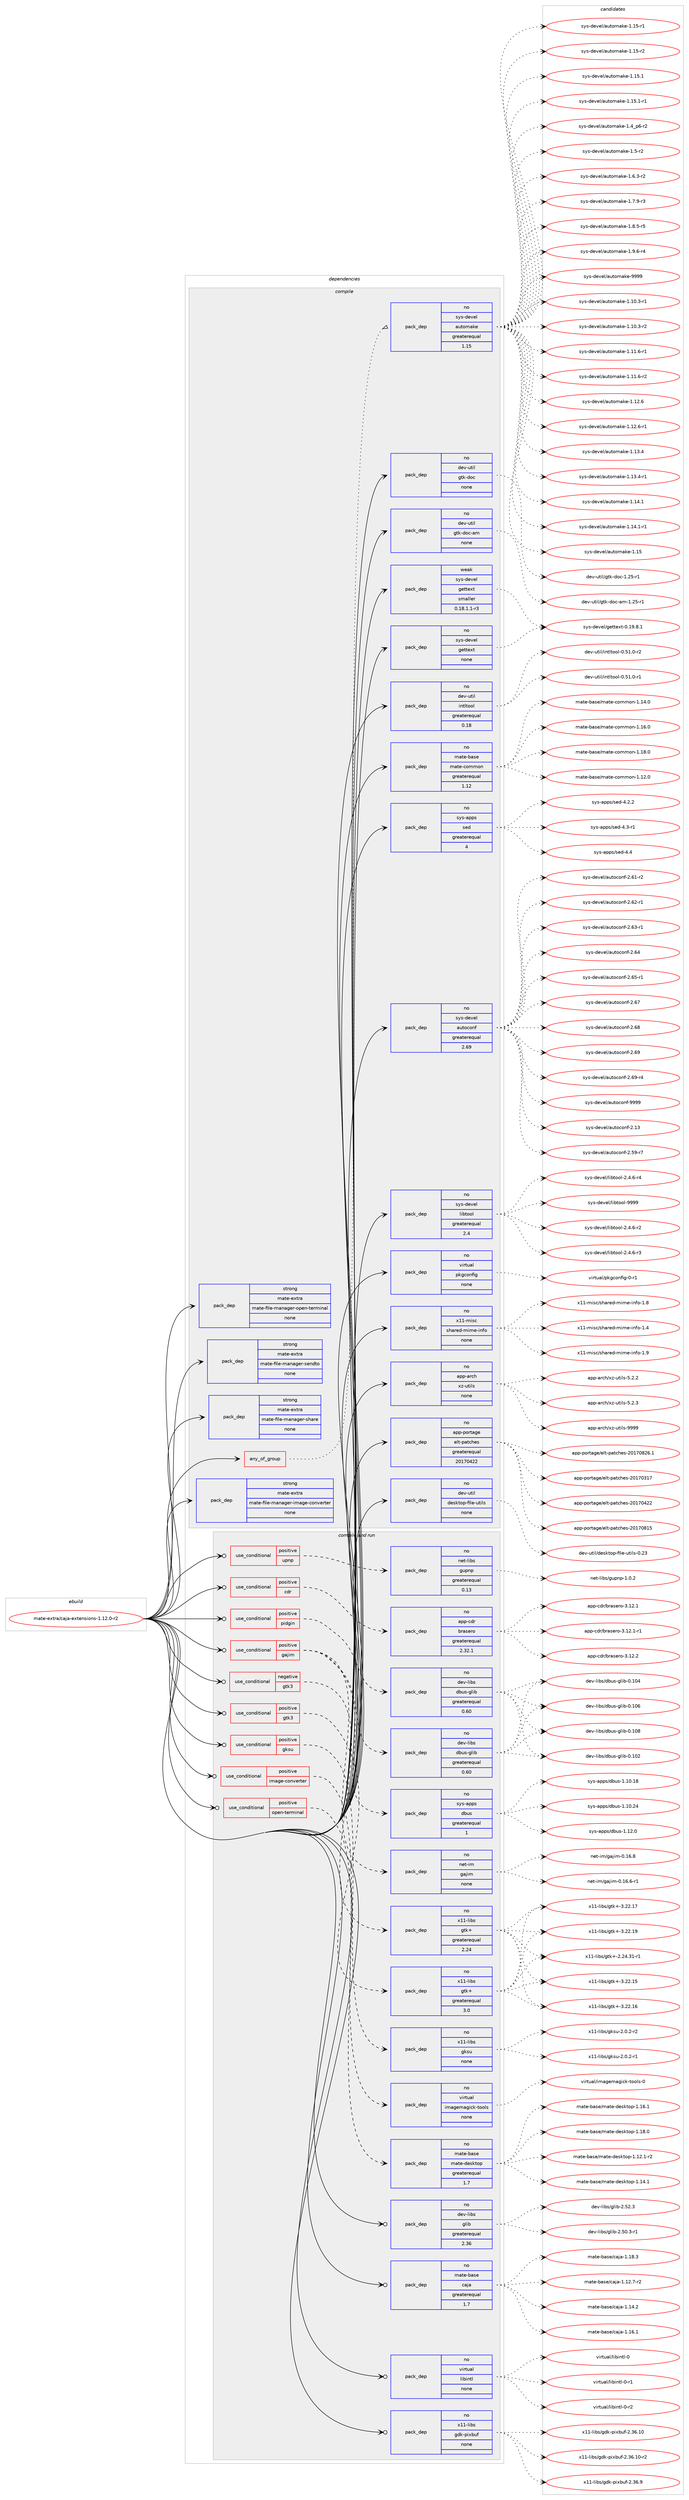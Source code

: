 digraph prolog {

# *************
# Graph options
# *************

newrank=true;
concentrate=true;
compound=true;
graph [rankdir=LR,fontname=Helvetica,fontsize=10,ranksep=1.5];#, ranksep=2.5, nodesep=0.2];
edge  [arrowhead=vee];
node  [fontname=Helvetica,fontsize=10];

# **********
# The ebuild
# **********

subgraph cluster_leftcol {
color=gray;
rank=same;
label=<<i>ebuild</i>>;
id [label="mate-extra/caja-extensions-1.12.0-r2", color=red, width=4, href="../mate-extra/caja-extensions-1.12.0-r2.svg"];
}

# ****************
# The dependencies
# ****************

subgraph cluster_midcol {
color=gray;
label=<<i>dependencies</i>>;
subgraph cluster_compile {
fillcolor="#eeeeee";
style=filled;
label=<<i>compile</i>>;
subgraph any5123 {
dependency346842 [label=<<TABLE BORDER="0" CELLBORDER="1" CELLSPACING="0" CELLPADDING="4"><TR><TD CELLPADDING="10">any_of_group</TD></TR></TABLE>>, shape=none, color=red];subgraph pack255401 {
dependency346843 [label=<<TABLE BORDER="0" CELLBORDER="1" CELLSPACING="0" CELLPADDING="4" WIDTH="220"><TR><TD ROWSPAN="6" CELLPADDING="30">pack_dep</TD></TR><TR><TD WIDTH="110">no</TD></TR><TR><TD>sys-devel</TD></TR><TR><TD>automake</TD></TR><TR><TD>greaterequal</TD></TR><TR><TD>1.15</TD></TR></TABLE>>, shape=none, color=blue];
}
dependency346842:e -> dependency346843:w [weight=20,style="dotted",arrowhead="oinv"];
}
id:e -> dependency346842:w [weight=20,style="solid",arrowhead="vee"];
subgraph pack255402 {
dependency346844 [label=<<TABLE BORDER="0" CELLBORDER="1" CELLSPACING="0" CELLPADDING="4" WIDTH="220"><TR><TD ROWSPAN="6" CELLPADDING="30">pack_dep</TD></TR><TR><TD WIDTH="110">no</TD></TR><TR><TD>app-arch</TD></TR><TR><TD>xz-utils</TD></TR><TR><TD>none</TD></TR><TR><TD></TD></TR></TABLE>>, shape=none, color=blue];
}
id:e -> dependency346844:w [weight=20,style="solid",arrowhead="vee"];
subgraph pack255403 {
dependency346845 [label=<<TABLE BORDER="0" CELLBORDER="1" CELLSPACING="0" CELLPADDING="4" WIDTH="220"><TR><TD ROWSPAN="6" CELLPADDING="30">pack_dep</TD></TR><TR><TD WIDTH="110">no</TD></TR><TR><TD>app-portage</TD></TR><TR><TD>elt-patches</TD></TR><TR><TD>greaterequal</TD></TR><TR><TD>20170422</TD></TR></TABLE>>, shape=none, color=blue];
}
id:e -> dependency346845:w [weight=20,style="solid",arrowhead="vee"];
subgraph pack255404 {
dependency346846 [label=<<TABLE BORDER="0" CELLBORDER="1" CELLSPACING="0" CELLPADDING="4" WIDTH="220"><TR><TD ROWSPAN="6" CELLPADDING="30">pack_dep</TD></TR><TR><TD WIDTH="110">no</TD></TR><TR><TD>dev-util</TD></TR><TR><TD>desktop-file-utils</TD></TR><TR><TD>none</TD></TR><TR><TD></TD></TR></TABLE>>, shape=none, color=blue];
}
id:e -> dependency346846:w [weight=20,style="solid",arrowhead="vee"];
subgraph pack255405 {
dependency346847 [label=<<TABLE BORDER="0" CELLBORDER="1" CELLSPACING="0" CELLPADDING="4" WIDTH="220"><TR><TD ROWSPAN="6" CELLPADDING="30">pack_dep</TD></TR><TR><TD WIDTH="110">no</TD></TR><TR><TD>dev-util</TD></TR><TR><TD>gtk-doc</TD></TR><TR><TD>none</TD></TR><TR><TD></TD></TR></TABLE>>, shape=none, color=blue];
}
id:e -> dependency346847:w [weight=20,style="solid",arrowhead="vee"];
subgraph pack255406 {
dependency346848 [label=<<TABLE BORDER="0" CELLBORDER="1" CELLSPACING="0" CELLPADDING="4" WIDTH="220"><TR><TD ROWSPAN="6" CELLPADDING="30">pack_dep</TD></TR><TR><TD WIDTH="110">no</TD></TR><TR><TD>dev-util</TD></TR><TR><TD>gtk-doc-am</TD></TR><TR><TD>none</TD></TR><TR><TD></TD></TR></TABLE>>, shape=none, color=blue];
}
id:e -> dependency346848:w [weight=20,style="solid",arrowhead="vee"];
subgraph pack255407 {
dependency346849 [label=<<TABLE BORDER="0" CELLBORDER="1" CELLSPACING="0" CELLPADDING="4" WIDTH="220"><TR><TD ROWSPAN="6" CELLPADDING="30">pack_dep</TD></TR><TR><TD WIDTH="110">no</TD></TR><TR><TD>dev-util</TD></TR><TR><TD>intltool</TD></TR><TR><TD>greaterequal</TD></TR><TR><TD>0.18</TD></TR></TABLE>>, shape=none, color=blue];
}
id:e -> dependency346849:w [weight=20,style="solid",arrowhead="vee"];
subgraph pack255408 {
dependency346850 [label=<<TABLE BORDER="0" CELLBORDER="1" CELLSPACING="0" CELLPADDING="4" WIDTH="220"><TR><TD ROWSPAN="6" CELLPADDING="30">pack_dep</TD></TR><TR><TD WIDTH="110">no</TD></TR><TR><TD>mate-base</TD></TR><TR><TD>mate-common</TD></TR><TR><TD>greaterequal</TD></TR><TR><TD>1.12</TD></TR></TABLE>>, shape=none, color=blue];
}
id:e -> dependency346850:w [weight=20,style="solid",arrowhead="vee"];
subgraph pack255409 {
dependency346851 [label=<<TABLE BORDER="0" CELLBORDER="1" CELLSPACING="0" CELLPADDING="4" WIDTH="220"><TR><TD ROWSPAN="6" CELLPADDING="30">pack_dep</TD></TR><TR><TD WIDTH="110">no</TD></TR><TR><TD>sys-apps</TD></TR><TR><TD>sed</TD></TR><TR><TD>greaterequal</TD></TR><TR><TD>4</TD></TR></TABLE>>, shape=none, color=blue];
}
id:e -> dependency346851:w [weight=20,style="solid",arrowhead="vee"];
subgraph pack255410 {
dependency346852 [label=<<TABLE BORDER="0" CELLBORDER="1" CELLSPACING="0" CELLPADDING="4" WIDTH="220"><TR><TD ROWSPAN="6" CELLPADDING="30">pack_dep</TD></TR><TR><TD WIDTH="110">no</TD></TR><TR><TD>sys-devel</TD></TR><TR><TD>autoconf</TD></TR><TR><TD>greaterequal</TD></TR><TR><TD>2.69</TD></TR></TABLE>>, shape=none, color=blue];
}
id:e -> dependency346852:w [weight=20,style="solid",arrowhead="vee"];
subgraph pack255411 {
dependency346853 [label=<<TABLE BORDER="0" CELLBORDER="1" CELLSPACING="0" CELLPADDING="4" WIDTH="220"><TR><TD ROWSPAN="6" CELLPADDING="30">pack_dep</TD></TR><TR><TD WIDTH="110">no</TD></TR><TR><TD>sys-devel</TD></TR><TR><TD>gettext</TD></TR><TR><TD>none</TD></TR><TR><TD></TD></TR></TABLE>>, shape=none, color=blue];
}
id:e -> dependency346853:w [weight=20,style="solid",arrowhead="vee"];
subgraph pack255412 {
dependency346854 [label=<<TABLE BORDER="0" CELLBORDER="1" CELLSPACING="0" CELLPADDING="4" WIDTH="220"><TR><TD ROWSPAN="6" CELLPADDING="30">pack_dep</TD></TR><TR><TD WIDTH="110">no</TD></TR><TR><TD>sys-devel</TD></TR><TR><TD>libtool</TD></TR><TR><TD>greaterequal</TD></TR><TR><TD>2.4</TD></TR></TABLE>>, shape=none, color=blue];
}
id:e -> dependency346854:w [weight=20,style="solid",arrowhead="vee"];
subgraph pack255413 {
dependency346855 [label=<<TABLE BORDER="0" CELLBORDER="1" CELLSPACING="0" CELLPADDING="4" WIDTH="220"><TR><TD ROWSPAN="6" CELLPADDING="30">pack_dep</TD></TR><TR><TD WIDTH="110">no</TD></TR><TR><TD>virtual</TD></TR><TR><TD>pkgconfig</TD></TR><TR><TD>none</TD></TR><TR><TD></TD></TR></TABLE>>, shape=none, color=blue];
}
id:e -> dependency346855:w [weight=20,style="solid",arrowhead="vee"];
subgraph pack255414 {
dependency346856 [label=<<TABLE BORDER="0" CELLBORDER="1" CELLSPACING="0" CELLPADDING="4" WIDTH="220"><TR><TD ROWSPAN="6" CELLPADDING="30">pack_dep</TD></TR><TR><TD WIDTH="110">no</TD></TR><TR><TD>x11-misc</TD></TR><TR><TD>shared-mime-info</TD></TR><TR><TD>none</TD></TR><TR><TD></TD></TR></TABLE>>, shape=none, color=blue];
}
id:e -> dependency346856:w [weight=20,style="solid",arrowhead="vee"];
subgraph pack255415 {
dependency346857 [label=<<TABLE BORDER="0" CELLBORDER="1" CELLSPACING="0" CELLPADDING="4" WIDTH="220"><TR><TD ROWSPAN="6" CELLPADDING="30">pack_dep</TD></TR><TR><TD WIDTH="110">strong</TD></TR><TR><TD>mate-extra</TD></TR><TR><TD>mate-file-manager-image-converter</TD></TR><TR><TD>none</TD></TR><TR><TD></TD></TR></TABLE>>, shape=none, color=blue];
}
id:e -> dependency346857:w [weight=20,style="solid",arrowhead="vee"];
subgraph pack255416 {
dependency346858 [label=<<TABLE BORDER="0" CELLBORDER="1" CELLSPACING="0" CELLPADDING="4" WIDTH="220"><TR><TD ROWSPAN="6" CELLPADDING="30">pack_dep</TD></TR><TR><TD WIDTH="110">strong</TD></TR><TR><TD>mate-extra</TD></TR><TR><TD>mate-file-manager-open-terminal</TD></TR><TR><TD>none</TD></TR><TR><TD></TD></TR></TABLE>>, shape=none, color=blue];
}
id:e -> dependency346858:w [weight=20,style="solid",arrowhead="vee"];
subgraph pack255417 {
dependency346859 [label=<<TABLE BORDER="0" CELLBORDER="1" CELLSPACING="0" CELLPADDING="4" WIDTH="220"><TR><TD ROWSPAN="6" CELLPADDING="30">pack_dep</TD></TR><TR><TD WIDTH="110">strong</TD></TR><TR><TD>mate-extra</TD></TR><TR><TD>mate-file-manager-sendto</TD></TR><TR><TD>none</TD></TR><TR><TD></TD></TR></TABLE>>, shape=none, color=blue];
}
id:e -> dependency346859:w [weight=20,style="solid",arrowhead="vee"];
subgraph pack255418 {
dependency346860 [label=<<TABLE BORDER="0" CELLBORDER="1" CELLSPACING="0" CELLPADDING="4" WIDTH="220"><TR><TD ROWSPAN="6" CELLPADDING="30">pack_dep</TD></TR><TR><TD WIDTH="110">strong</TD></TR><TR><TD>mate-extra</TD></TR><TR><TD>mate-file-manager-share</TD></TR><TR><TD>none</TD></TR><TR><TD></TD></TR></TABLE>>, shape=none, color=blue];
}
id:e -> dependency346860:w [weight=20,style="solid",arrowhead="vee"];
subgraph pack255419 {
dependency346861 [label=<<TABLE BORDER="0" CELLBORDER="1" CELLSPACING="0" CELLPADDING="4" WIDTH="220"><TR><TD ROWSPAN="6" CELLPADDING="30">pack_dep</TD></TR><TR><TD WIDTH="110">weak</TD></TR><TR><TD>sys-devel</TD></TR><TR><TD>gettext</TD></TR><TR><TD>smaller</TD></TR><TR><TD>0.18.1.1-r3</TD></TR></TABLE>>, shape=none, color=blue];
}
id:e -> dependency346861:w [weight=20,style="solid",arrowhead="vee"];
}
subgraph cluster_compileandrun {
fillcolor="#eeeeee";
style=filled;
label=<<i>compile and run</i>>;
subgraph cond86217 {
dependency346862 [label=<<TABLE BORDER="0" CELLBORDER="1" CELLSPACING="0" CELLPADDING="4"><TR><TD ROWSPAN="3" CELLPADDING="10">use_conditional</TD></TR><TR><TD>negative</TD></TR><TR><TD>gtk3</TD></TR></TABLE>>, shape=none, color=red];
subgraph pack255420 {
dependency346863 [label=<<TABLE BORDER="0" CELLBORDER="1" CELLSPACING="0" CELLPADDING="4" WIDTH="220"><TR><TD ROWSPAN="6" CELLPADDING="30">pack_dep</TD></TR><TR><TD WIDTH="110">no</TD></TR><TR><TD>x11-libs</TD></TR><TR><TD>gtk+</TD></TR><TR><TD>greaterequal</TD></TR><TR><TD>2.24</TD></TR></TABLE>>, shape=none, color=blue];
}
dependency346862:e -> dependency346863:w [weight=20,style="dashed",arrowhead="vee"];
}
id:e -> dependency346862:w [weight=20,style="solid",arrowhead="odotvee"];
subgraph cond86218 {
dependency346864 [label=<<TABLE BORDER="0" CELLBORDER="1" CELLSPACING="0" CELLPADDING="4"><TR><TD ROWSPAN="3" CELLPADDING="10">use_conditional</TD></TR><TR><TD>positive</TD></TR><TR><TD>cdr</TD></TR></TABLE>>, shape=none, color=red];
subgraph pack255421 {
dependency346865 [label=<<TABLE BORDER="0" CELLBORDER="1" CELLSPACING="0" CELLPADDING="4" WIDTH="220"><TR><TD ROWSPAN="6" CELLPADDING="30">pack_dep</TD></TR><TR><TD WIDTH="110">no</TD></TR><TR><TD>app-cdr</TD></TR><TR><TD>brasero</TD></TR><TR><TD>greaterequal</TD></TR><TR><TD>2.32.1</TD></TR></TABLE>>, shape=none, color=blue];
}
dependency346864:e -> dependency346865:w [weight=20,style="dashed",arrowhead="vee"];
}
id:e -> dependency346864:w [weight=20,style="solid",arrowhead="odotvee"];
subgraph cond86219 {
dependency346866 [label=<<TABLE BORDER="0" CELLBORDER="1" CELLSPACING="0" CELLPADDING="4"><TR><TD ROWSPAN="3" CELLPADDING="10">use_conditional</TD></TR><TR><TD>positive</TD></TR><TR><TD>gajim</TD></TR></TABLE>>, shape=none, color=red];
subgraph pack255422 {
dependency346867 [label=<<TABLE BORDER="0" CELLBORDER="1" CELLSPACING="0" CELLPADDING="4" WIDTH="220"><TR><TD ROWSPAN="6" CELLPADDING="30">pack_dep</TD></TR><TR><TD WIDTH="110">no</TD></TR><TR><TD>net-im</TD></TR><TR><TD>gajim</TD></TR><TR><TD>none</TD></TR><TR><TD></TD></TR></TABLE>>, shape=none, color=blue];
}
dependency346866:e -> dependency346867:w [weight=20,style="dashed",arrowhead="vee"];
subgraph pack255423 {
dependency346868 [label=<<TABLE BORDER="0" CELLBORDER="1" CELLSPACING="0" CELLPADDING="4" WIDTH="220"><TR><TD ROWSPAN="6" CELLPADDING="30">pack_dep</TD></TR><TR><TD WIDTH="110">no</TD></TR><TR><TD>dev-libs</TD></TR><TR><TD>dbus-glib</TD></TR><TR><TD>greaterequal</TD></TR><TR><TD>0.60</TD></TR></TABLE>>, shape=none, color=blue];
}
dependency346866:e -> dependency346868:w [weight=20,style="dashed",arrowhead="vee"];
subgraph pack255424 {
dependency346869 [label=<<TABLE BORDER="0" CELLBORDER="1" CELLSPACING="0" CELLPADDING="4" WIDTH="220"><TR><TD ROWSPAN="6" CELLPADDING="30">pack_dep</TD></TR><TR><TD WIDTH="110">no</TD></TR><TR><TD>sys-apps</TD></TR><TR><TD>dbus</TD></TR><TR><TD>greaterequal</TD></TR><TR><TD>1</TD></TR></TABLE>>, shape=none, color=blue];
}
dependency346866:e -> dependency346869:w [weight=20,style="dashed",arrowhead="vee"];
}
id:e -> dependency346866:w [weight=20,style="solid",arrowhead="odotvee"];
subgraph cond86220 {
dependency346870 [label=<<TABLE BORDER="0" CELLBORDER="1" CELLSPACING="0" CELLPADDING="4"><TR><TD ROWSPAN="3" CELLPADDING="10">use_conditional</TD></TR><TR><TD>positive</TD></TR><TR><TD>gksu</TD></TR></TABLE>>, shape=none, color=red];
subgraph pack255425 {
dependency346871 [label=<<TABLE BORDER="0" CELLBORDER="1" CELLSPACING="0" CELLPADDING="4" WIDTH="220"><TR><TD ROWSPAN="6" CELLPADDING="30">pack_dep</TD></TR><TR><TD WIDTH="110">no</TD></TR><TR><TD>x11-libs</TD></TR><TR><TD>gksu</TD></TR><TR><TD>none</TD></TR><TR><TD></TD></TR></TABLE>>, shape=none, color=blue];
}
dependency346870:e -> dependency346871:w [weight=20,style="dashed",arrowhead="vee"];
}
id:e -> dependency346870:w [weight=20,style="solid",arrowhead="odotvee"];
subgraph cond86221 {
dependency346872 [label=<<TABLE BORDER="0" CELLBORDER="1" CELLSPACING="0" CELLPADDING="4"><TR><TD ROWSPAN="3" CELLPADDING="10">use_conditional</TD></TR><TR><TD>positive</TD></TR><TR><TD>gtk3</TD></TR></TABLE>>, shape=none, color=red];
subgraph pack255426 {
dependency346873 [label=<<TABLE BORDER="0" CELLBORDER="1" CELLSPACING="0" CELLPADDING="4" WIDTH="220"><TR><TD ROWSPAN="6" CELLPADDING="30">pack_dep</TD></TR><TR><TD WIDTH="110">no</TD></TR><TR><TD>x11-libs</TD></TR><TR><TD>gtk+</TD></TR><TR><TD>greaterequal</TD></TR><TR><TD>3.0</TD></TR></TABLE>>, shape=none, color=blue];
}
dependency346872:e -> dependency346873:w [weight=20,style="dashed",arrowhead="vee"];
}
id:e -> dependency346872:w [weight=20,style="solid",arrowhead="odotvee"];
subgraph cond86222 {
dependency346874 [label=<<TABLE BORDER="0" CELLBORDER="1" CELLSPACING="0" CELLPADDING="4"><TR><TD ROWSPAN="3" CELLPADDING="10">use_conditional</TD></TR><TR><TD>positive</TD></TR><TR><TD>image-converter</TD></TR></TABLE>>, shape=none, color=red];
subgraph pack255427 {
dependency346875 [label=<<TABLE BORDER="0" CELLBORDER="1" CELLSPACING="0" CELLPADDING="4" WIDTH="220"><TR><TD ROWSPAN="6" CELLPADDING="30">pack_dep</TD></TR><TR><TD WIDTH="110">no</TD></TR><TR><TD>virtual</TD></TR><TR><TD>imagemagick-tools</TD></TR><TR><TD>none</TD></TR><TR><TD></TD></TR></TABLE>>, shape=none, color=blue];
}
dependency346874:e -> dependency346875:w [weight=20,style="dashed",arrowhead="vee"];
}
id:e -> dependency346874:w [weight=20,style="solid",arrowhead="odotvee"];
subgraph cond86223 {
dependency346876 [label=<<TABLE BORDER="0" CELLBORDER="1" CELLSPACING="0" CELLPADDING="4"><TR><TD ROWSPAN="3" CELLPADDING="10">use_conditional</TD></TR><TR><TD>positive</TD></TR><TR><TD>open-terminal</TD></TR></TABLE>>, shape=none, color=red];
subgraph pack255428 {
dependency346877 [label=<<TABLE BORDER="0" CELLBORDER="1" CELLSPACING="0" CELLPADDING="4" WIDTH="220"><TR><TD ROWSPAN="6" CELLPADDING="30">pack_dep</TD></TR><TR><TD WIDTH="110">no</TD></TR><TR><TD>mate-base</TD></TR><TR><TD>mate-desktop</TD></TR><TR><TD>greaterequal</TD></TR><TR><TD>1.7</TD></TR></TABLE>>, shape=none, color=blue];
}
dependency346876:e -> dependency346877:w [weight=20,style="dashed",arrowhead="vee"];
}
id:e -> dependency346876:w [weight=20,style="solid",arrowhead="odotvee"];
subgraph cond86224 {
dependency346878 [label=<<TABLE BORDER="0" CELLBORDER="1" CELLSPACING="0" CELLPADDING="4"><TR><TD ROWSPAN="3" CELLPADDING="10">use_conditional</TD></TR><TR><TD>positive</TD></TR><TR><TD>pidgin</TD></TR></TABLE>>, shape=none, color=red];
subgraph pack255429 {
dependency346879 [label=<<TABLE BORDER="0" CELLBORDER="1" CELLSPACING="0" CELLPADDING="4" WIDTH="220"><TR><TD ROWSPAN="6" CELLPADDING="30">pack_dep</TD></TR><TR><TD WIDTH="110">no</TD></TR><TR><TD>dev-libs</TD></TR><TR><TD>dbus-glib</TD></TR><TR><TD>greaterequal</TD></TR><TR><TD>0.60</TD></TR></TABLE>>, shape=none, color=blue];
}
dependency346878:e -> dependency346879:w [weight=20,style="dashed",arrowhead="vee"];
}
id:e -> dependency346878:w [weight=20,style="solid",arrowhead="odotvee"];
subgraph cond86225 {
dependency346880 [label=<<TABLE BORDER="0" CELLBORDER="1" CELLSPACING="0" CELLPADDING="4"><TR><TD ROWSPAN="3" CELLPADDING="10">use_conditional</TD></TR><TR><TD>positive</TD></TR><TR><TD>upnp</TD></TR></TABLE>>, shape=none, color=red];
subgraph pack255430 {
dependency346881 [label=<<TABLE BORDER="0" CELLBORDER="1" CELLSPACING="0" CELLPADDING="4" WIDTH="220"><TR><TD ROWSPAN="6" CELLPADDING="30">pack_dep</TD></TR><TR><TD WIDTH="110">no</TD></TR><TR><TD>net-libs</TD></TR><TR><TD>gupnp</TD></TR><TR><TD>greaterequal</TD></TR><TR><TD>0.13</TD></TR></TABLE>>, shape=none, color=blue];
}
dependency346880:e -> dependency346881:w [weight=20,style="dashed",arrowhead="vee"];
}
id:e -> dependency346880:w [weight=20,style="solid",arrowhead="odotvee"];
subgraph pack255431 {
dependency346882 [label=<<TABLE BORDER="0" CELLBORDER="1" CELLSPACING="0" CELLPADDING="4" WIDTH="220"><TR><TD ROWSPAN="6" CELLPADDING="30">pack_dep</TD></TR><TR><TD WIDTH="110">no</TD></TR><TR><TD>dev-libs</TD></TR><TR><TD>glib</TD></TR><TR><TD>greaterequal</TD></TR><TR><TD>2.36</TD></TR></TABLE>>, shape=none, color=blue];
}
id:e -> dependency346882:w [weight=20,style="solid",arrowhead="odotvee"];
subgraph pack255432 {
dependency346883 [label=<<TABLE BORDER="0" CELLBORDER="1" CELLSPACING="0" CELLPADDING="4" WIDTH="220"><TR><TD ROWSPAN="6" CELLPADDING="30">pack_dep</TD></TR><TR><TD WIDTH="110">no</TD></TR><TR><TD>mate-base</TD></TR><TR><TD>caja</TD></TR><TR><TD>greaterequal</TD></TR><TR><TD>1.7</TD></TR></TABLE>>, shape=none, color=blue];
}
id:e -> dependency346883:w [weight=20,style="solid",arrowhead="odotvee"];
subgraph pack255433 {
dependency346884 [label=<<TABLE BORDER="0" CELLBORDER="1" CELLSPACING="0" CELLPADDING="4" WIDTH="220"><TR><TD ROWSPAN="6" CELLPADDING="30">pack_dep</TD></TR><TR><TD WIDTH="110">no</TD></TR><TR><TD>virtual</TD></TR><TR><TD>libintl</TD></TR><TR><TD>none</TD></TR><TR><TD></TD></TR></TABLE>>, shape=none, color=blue];
}
id:e -> dependency346884:w [weight=20,style="solid",arrowhead="odotvee"];
subgraph pack255434 {
dependency346885 [label=<<TABLE BORDER="0" CELLBORDER="1" CELLSPACING="0" CELLPADDING="4" WIDTH="220"><TR><TD ROWSPAN="6" CELLPADDING="30">pack_dep</TD></TR><TR><TD WIDTH="110">no</TD></TR><TR><TD>x11-libs</TD></TR><TR><TD>gdk-pixbuf</TD></TR><TR><TD>none</TD></TR><TR><TD></TD></TR></TABLE>>, shape=none, color=blue];
}
id:e -> dependency346885:w [weight=20,style="solid",arrowhead="odotvee"];
}
subgraph cluster_run {
fillcolor="#eeeeee";
style=filled;
label=<<i>run</i>>;
}
}

# **************
# The candidates
# **************

subgraph cluster_choices {
rank=same;
color=gray;
label=<<i>candidates</i>>;

subgraph choice255401 {
color=black;
nodesep=1;
choice11512111545100101118101108479711711611110997107101454946494846514511449 [label="sys-devel/automake-1.10.3-r1", color=red, width=4,href="../sys-devel/automake-1.10.3-r1.svg"];
choice11512111545100101118101108479711711611110997107101454946494846514511450 [label="sys-devel/automake-1.10.3-r2", color=red, width=4,href="../sys-devel/automake-1.10.3-r2.svg"];
choice11512111545100101118101108479711711611110997107101454946494946544511449 [label="sys-devel/automake-1.11.6-r1", color=red, width=4,href="../sys-devel/automake-1.11.6-r1.svg"];
choice11512111545100101118101108479711711611110997107101454946494946544511450 [label="sys-devel/automake-1.11.6-r2", color=red, width=4,href="../sys-devel/automake-1.11.6-r2.svg"];
choice1151211154510010111810110847971171161111099710710145494649504654 [label="sys-devel/automake-1.12.6", color=red, width=4,href="../sys-devel/automake-1.12.6.svg"];
choice11512111545100101118101108479711711611110997107101454946495046544511449 [label="sys-devel/automake-1.12.6-r1", color=red, width=4,href="../sys-devel/automake-1.12.6-r1.svg"];
choice1151211154510010111810110847971171161111099710710145494649514652 [label="sys-devel/automake-1.13.4", color=red, width=4,href="../sys-devel/automake-1.13.4.svg"];
choice11512111545100101118101108479711711611110997107101454946495146524511449 [label="sys-devel/automake-1.13.4-r1", color=red, width=4,href="../sys-devel/automake-1.13.4-r1.svg"];
choice1151211154510010111810110847971171161111099710710145494649524649 [label="sys-devel/automake-1.14.1", color=red, width=4,href="../sys-devel/automake-1.14.1.svg"];
choice11512111545100101118101108479711711611110997107101454946495246494511449 [label="sys-devel/automake-1.14.1-r1", color=red, width=4,href="../sys-devel/automake-1.14.1-r1.svg"];
choice115121115451001011181011084797117116111109971071014549464953 [label="sys-devel/automake-1.15", color=red, width=4,href="../sys-devel/automake-1.15.svg"];
choice1151211154510010111810110847971171161111099710710145494649534511449 [label="sys-devel/automake-1.15-r1", color=red, width=4,href="../sys-devel/automake-1.15-r1.svg"];
choice1151211154510010111810110847971171161111099710710145494649534511450 [label="sys-devel/automake-1.15-r2", color=red, width=4,href="../sys-devel/automake-1.15-r2.svg"];
choice1151211154510010111810110847971171161111099710710145494649534649 [label="sys-devel/automake-1.15.1", color=red, width=4,href="../sys-devel/automake-1.15.1.svg"];
choice11512111545100101118101108479711711611110997107101454946495346494511449 [label="sys-devel/automake-1.15.1-r1", color=red, width=4,href="../sys-devel/automake-1.15.1-r1.svg"];
choice115121115451001011181011084797117116111109971071014549465295112544511450 [label="sys-devel/automake-1.4_p6-r2", color=red, width=4,href="../sys-devel/automake-1.4_p6-r2.svg"];
choice11512111545100101118101108479711711611110997107101454946534511450 [label="sys-devel/automake-1.5-r2", color=red, width=4,href="../sys-devel/automake-1.5-r2.svg"];
choice115121115451001011181011084797117116111109971071014549465446514511450 [label="sys-devel/automake-1.6.3-r2", color=red, width=4,href="../sys-devel/automake-1.6.3-r2.svg"];
choice115121115451001011181011084797117116111109971071014549465546574511451 [label="sys-devel/automake-1.7.9-r3", color=red, width=4,href="../sys-devel/automake-1.7.9-r3.svg"];
choice115121115451001011181011084797117116111109971071014549465646534511453 [label="sys-devel/automake-1.8.5-r5", color=red, width=4,href="../sys-devel/automake-1.8.5-r5.svg"];
choice115121115451001011181011084797117116111109971071014549465746544511452 [label="sys-devel/automake-1.9.6-r4", color=red, width=4,href="../sys-devel/automake-1.9.6-r4.svg"];
choice115121115451001011181011084797117116111109971071014557575757 [label="sys-devel/automake-9999", color=red, width=4,href="../sys-devel/automake-9999.svg"];
dependency346843:e -> choice11512111545100101118101108479711711611110997107101454946494846514511449:w [style=dotted,weight="100"];
dependency346843:e -> choice11512111545100101118101108479711711611110997107101454946494846514511450:w [style=dotted,weight="100"];
dependency346843:e -> choice11512111545100101118101108479711711611110997107101454946494946544511449:w [style=dotted,weight="100"];
dependency346843:e -> choice11512111545100101118101108479711711611110997107101454946494946544511450:w [style=dotted,weight="100"];
dependency346843:e -> choice1151211154510010111810110847971171161111099710710145494649504654:w [style=dotted,weight="100"];
dependency346843:e -> choice11512111545100101118101108479711711611110997107101454946495046544511449:w [style=dotted,weight="100"];
dependency346843:e -> choice1151211154510010111810110847971171161111099710710145494649514652:w [style=dotted,weight="100"];
dependency346843:e -> choice11512111545100101118101108479711711611110997107101454946495146524511449:w [style=dotted,weight="100"];
dependency346843:e -> choice1151211154510010111810110847971171161111099710710145494649524649:w [style=dotted,weight="100"];
dependency346843:e -> choice11512111545100101118101108479711711611110997107101454946495246494511449:w [style=dotted,weight="100"];
dependency346843:e -> choice115121115451001011181011084797117116111109971071014549464953:w [style=dotted,weight="100"];
dependency346843:e -> choice1151211154510010111810110847971171161111099710710145494649534511449:w [style=dotted,weight="100"];
dependency346843:e -> choice1151211154510010111810110847971171161111099710710145494649534511450:w [style=dotted,weight="100"];
dependency346843:e -> choice1151211154510010111810110847971171161111099710710145494649534649:w [style=dotted,weight="100"];
dependency346843:e -> choice11512111545100101118101108479711711611110997107101454946495346494511449:w [style=dotted,weight="100"];
dependency346843:e -> choice115121115451001011181011084797117116111109971071014549465295112544511450:w [style=dotted,weight="100"];
dependency346843:e -> choice11512111545100101118101108479711711611110997107101454946534511450:w [style=dotted,weight="100"];
dependency346843:e -> choice115121115451001011181011084797117116111109971071014549465446514511450:w [style=dotted,weight="100"];
dependency346843:e -> choice115121115451001011181011084797117116111109971071014549465546574511451:w [style=dotted,weight="100"];
dependency346843:e -> choice115121115451001011181011084797117116111109971071014549465646534511453:w [style=dotted,weight="100"];
dependency346843:e -> choice115121115451001011181011084797117116111109971071014549465746544511452:w [style=dotted,weight="100"];
dependency346843:e -> choice115121115451001011181011084797117116111109971071014557575757:w [style=dotted,weight="100"];
}
subgraph choice255402 {
color=black;
nodesep=1;
choice971121124597114991044712012245117116105108115455346504650 [label="app-arch/xz-utils-5.2.2", color=red, width=4,href="../app-arch/xz-utils-5.2.2.svg"];
choice971121124597114991044712012245117116105108115455346504651 [label="app-arch/xz-utils-5.2.3", color=red, width=4,href="../app-arch/xz-utils-5.2.3.svg"];
choice9711211245971149910447120122451171161051081154557575757 [label="app-arch/xz-utils-9999", color=red, width=4,href="../app-arch/xz-utils-9999.svg"];
dependency346844:e -> choice971121124597114991044712012245117116105108115455346504650:w [style=dotted,weight="100"];
dependency346844:e -> choice971121124597114991044712012245117116105108115455346504651:w [style=dotted,weight="100"];
dependency346844:e -> choice9711211245971149910447120122451171161051081154557575757:w [style=dotted,weight="100"];
}
subgraph choice255403 {
color=black;
nodesep=1;
choice97112112451121111141169710310147101108116451129711699104101115455048495548514955 [label="app-portage/elt-patches-20170317", color=red, width=4,href="../app-portage/elt-patches-20170317.svg"];
choice97112112451121111141169710310147101108116451129711699104101115455048495548525050 [label="app-portage/elt-patches-20170422", color=red, width=4,href="../app-portage/elt-patches-20170422.svg"];
choice97112112451121111141169710310147101108116451129711699104101115455048495548564953 [label="app-portage/elt-patches-20170815", color=red, width=4,href="../app-portage/elt-patches-20170815.svg"];
choice971121124511211111411697103101471011081164511297116991041011154550484955485650544649 [label="app-portage/elt-patches-20170826.1", color=red, width=4,href="../app-portage/elt-patches-20170826.1.svg"];
dependency346845:e -> choice97112112451121111141169710310147101108116451129711699104101115455048495548514955:w [style=dotted,weight="100"];
dependency346845:e -> choice97112112451121111141169710310147101108116451129711699104101115455048495548525050:w [style=dotted,weight="100"];
dependency346845:e -> choice97112112451121111141169710310147101108116451129711699104101115455048495548564953:w [style=dotted,weight="100"];
dependency346845:e -> choice971121124511211111411697103101471011081164511297116991041011154550484955485650544649:w [style=dotted,weight="100"];
}
subgraph choice255404 {
color=black;
nodesep=1;
choice100101118451171161051084710010111510711611111245102105108101451171161051081154548465051 [label="dev-util/desktop-file-utils-0.23", color=red, width=4,href="../dev-util/desktop-file-utils-0.23.svg"];
dependency346846:e -> choice100101118451171161051084710010111510711611111245102105108101451171161051081154548465051:w [style=dotted,weight="100"];
}
subgraph choice255405 {
color=black;
nodesep=1;
choice1001011184511711610510847103116107451001119945494650534511449 [label="dev-util/gtk-doc-1.25-r1", color=red, width=4,href="../dev-util/gtk-doc-1.25-r1.svg"];
dependency346847:e -> choice1001011184511711610510847103116107451001119945494650534511449:w [style=dotted,weight="100"];
}
subgraph choice255406 {
color=black;
nodesep=1;
choice10010111845117116105108471031161074510011199459710945494650534511449 [label="dev-util/gtk-doc-am-1.25-r1", color=red, width=4,href="../dev-util/gtk-doc-am-1.25-r1.svg"];
dependency346848:e -> choice10010111845117116105108471031161074510011199459710945494650534511449:w [style=dotted,weight="100"];
}
subgraph choice255407 {
color=black;
nodesep=1;
choice1001011184511711610510847105110116108116111111108454846534946484511449 [label="dev-util/intltool-0.51.0-r1", color=red, width=4,href="../dev-util/intltool-0.51.0-r1.svg"];
choice1001011184511711610510847105110116108116111111108454846534946484511450 [label="dev-util/intltool-0.51.0-r2", color=red, width=4,href="../dev-util/intltool-0.51.0-r2.svg"];
dependency346849:e -> choice1001011184511711610510847105110116108116111111108454846534946484511449:w [style=dotted,weight="100"];
dependency346849:e -> choice1001011184511711610510847105110116108116111111108454846534946484511450:w [style=dotted,weight="100"];
}
subgraph choice255408 {
color=black;
nodesep=1;
choice109971161014598971151014710997116101459911110910911111045494649504648 [label="mate-base/mate-common-1.12.0", color=red, width=4,href="../mate-base/mate-common-1.12.0.svg"];
choice109971161014598971151014710997116101459911110910911111045494649524648 [label="mate-base/mate-common-1.14.0", color=red, width=4,href="../mate-base/mate-common-1.14.0.svg"];
choice109971161014598971151014710997116101459911110910911111045494649544648 [label="mate-base/mate-common-1.16.0", color=red, width=4,href="../mate-base/mate-common-1.16.0.svg"];
choice109971161014598971151014710997116101459911110910911111045494649564648 [label="mate-base/mate-common-1.18.0", color=red, width=4,href="../mate-base/mate-common-1.18.0.svg"];
dependency346850:e -> choice109971161014598971151014710997116101459911110910911111045494649504648:w [style=dotted,weight="100"];
dependency346850:e -> choice109971161014598971151014710997116101459911110910911111045494649524648:w [style=dotted,weight="100"];
dependency346850:e -> choice109971161014598971151014710997116101459911110910911111045494649544648:w [style=dotted,weight="100"];
dependency346850:e -> choice109971161014598971151014710997116101459911110910911111045494649564648:w [style=dotted,weight="100"];
}
subgraph choice255409 {
color=black;
nodesep=1;
choice115121115459711211211547115101100455246504650 [label="sys-apps/sed-4.2.2", color=red, width=4,href="../sys-apps/sed-4.2.2.svg"];
choice115121115459711211211547115101100455246514511449 [label="sys-apps/sed-4.3-r1", color=red, width=4,href="../sys-apps/sed-4.3-r1.svg"];
choice11512111545971121121154711510110045524652 [label="sys-apps/sed-4.4", color=red, width=4,href="../sys-apps/sed-4.4.svg"];
dependency346851:e -> choice115121115459711211211547115101100455246504650:w [style=dotted,weight="100"];
dependency346851:e -> choice115121115459711211211547115101100455246514511449:w [style=dotted,weight="100"];
dependency346851:e -> choice11512111545971121121154711510110045524652:w [style=dotted,weight="100"];
}
subgraph choice255410 {
color=black;
nodesep=1;
choice115121115451001011181011084797117116111991111101024550464951 [label="sys-devel/autoconf-2.13", color=red, width=4,href="../sys-devel/autoconf-2.13.svg"];
choice1151211154510010111810110847971171161119911111010245504653574511455 [label="sys-devel/autoconf-2.59-r7", color=red, width=4,href="../sys-devel/autoconf-2.59-r7.svg"];
choice1151211154510010111810110847971171161119911111010245504654494511450 [label="sys-devel/autoconf-2.61-r2", color=red, width=4,href="../sys-devel/autoconf-2.61-r2.svg"];
choice1151211154510010111810110847971171161119911111010245504654504511449 [label="sys-devel/autoconf-2.62-r1", color=red, width=4,href="../sys-devel/autoconf-2.62-r1.svg"];
choice1151211154510010111810110847971171161119911111010245504654514511449 [label="sys-devel/autoconf-2.63-r1", color=red, width=4,href="../sys-devel/autoconf-2.63-r1.svg"];
choice115121115451001011181011084797117116111991111101024550465452 [label="sys-devel/autoconf-2.64", color=red, width=4,href="../sys-devel/autoconf-2.64.svg"];
choice1151211154510010111810110847971171161119911111010245504654534511449 [label="sys-devel/autoconf-2.65-r1", color=red, width=4,href="../sys-devel/autoconf-2.65-r1.svg"];
choice115121115451001011181011084797117116111991111101024550465455 [label="sys-devel/autoconf-2.67", color=red, width=4,href="../sys-devel/autoconf-2.67.svg"];
choice115121115451001011181011084797117116111991111101024550465456 [label="sys-devel/autoconf-2.68", color=red, width=4,href="../sys-devel/autoconf-2.68.svg"];
choice115121115451001011181011084797117116111991111101024550465457 [label="sys-devel/autoconf-2.69", color=red, width=4,href="../sys-devel/autoconf-2.69.svg"];
choice1151211154510010111810110847971171161119911111010245504654574511452 [label="sys-devel/autoconf-2.69-r4", color=red, width=4,href="../sys-devel/autoconf-2.69-r4.svg"];
choice115121115451001011181011084797117116111991111101024557575757 [label="sys-devel/autoconf-9999", color=red, width=4,href="../sys-devel/autoconf-9999.svg"];
dependency346852:e -> choice115121115451001011181011084797117116111991111101024550464951:w [style=dotted,weight="100"];
dependency346852:e -> choice1151211154510010111810110847971171161119911111010245504653574511455:w [style=dotted,weight="100"];
dependency346852:e -> choice1151211154510010111810110847971171161119911111010245504654494511450:w [style=dotted,weight="100"];
dependency346852:e -> choice1151211154510010111810110847971171161119911111010245504654504511449:w [style=dotted,weight="100"];
dependency346852:e -> choice1151211154510010111810110847971171161119911111010245504654514511449:w [style=dotted,weight="100"];
dependency346852:e -> choice115121115451001011181011084797117116111991111101024550465452:w [style=dotted,weight="100"];
dependency346852:e -> choice1151211154510010111810110847971171161119911111010245504654534511449:w [style=dotted,weight="100"];
dependency346852:e -> choice115121115451001011181011084797117116111991111101024550465455:w [style=dotted,weight="100"];
dependency346852:e -> choice115121115451001011181011084797117116111991111101024550465456:w [style=dotted,weight="100"];
dependency346852:e -> choice115121115451001011181011084797117116111991111101024550465457:w [style=dotted,weight="100"];
dependency346852:e -> choice1151211154510010111810110847971171161119911111010245504654574511452:w [style=dotted,weight="100"];
dependency346852:e -> choice115121115451001011181011084797117116111991111101024557575757:w [style=dotted,weight="100"];
}
subgraph choice255411 {
color=black;
nodesep=1;
choice1151211154510010111810110847103101116116101120116454846495746564649 [label="sys-devel/gettext-0.19.8.1", color=red, width=4,href="../sys-devel/gettext-0.19.8.1.svg"];
dependency346853:e -> choice1151211154510010111810110847103101116116101120116454846495746564649:w [style=dotted,weight="100"];
}
subgraph choice255412 {
color=black;
nodesep=1;
choice1151211154510010111810110847108105981161111111084550465246544511450 [label="sys-devel/libtool-2.4.6-r2", color=red, width=4,href="../sys-devel/libtool-2.4.6-r2.svg"];
choice1151211154510010111810110847108105981161111111084550465246544511451 [label="sys-devel/libtool-2.4.6-r3", color=red, width=4,href="../sys-devel/libtool-2.4.6-r3.svg"];
choice1151211154510010111810110847108105981161111111084550465246544511452 [label="sys-devel/libtool-2.4.6-r4", color=red, width=4,href="../sys-devel/libtool-2.4.6-r4.svg"];
choice1151211154510010111810110847108105981161111111084557575757 [label="sys-devel/libtool-9999", color=red, width=4,href="../sys-devel/libtool-9999.svg"];
dependency346854:e -> choice1151211154510010111810110847108105981161111111084550465246544511450:w [style=dotted,weight="100"];
dependency346854:e -> choice1151211154510010111810110847108105981161111111084550465246544511451:w [style=dotted,weight="100"];
dependency346854:e -> choice1151211154510010111810110847108105981161111111084550465246544511452:w [style=dotted,weight="100"];
dependency346854:e -> choice1151211154510010111810110847108105981161111111084557575757:w [style=dotted,weight="100"];
}
subgraph choice255413 {
color=black;
nodesep=1;
choice11810511411611797108471121071039911111010210510345484511449 [label="virtual/pkgconfig-0-r1", color=red, width=4,href="../virtual/pkgconfig-0-r1.svg"];
dependency346855:e -> choice11810511411611797108471121071039911111010210510345484511449:w [style=dotted,weight="100"];
}
subgraph choice255414 {
color=black;
nodesep=1;
choice120494945109105115994711510497114101100451091051091014510511010211145494652 [label="x11-misc/shared-mime-info-1.4", color=red, width=4,href="../x11-misc/shared-mime-info-1.4.svg"];
choice120494945109105115994711510497114101100451091051091014510511010211145494656 [label="x11-misc/shared-mime-info-1.8", color=red, width=4,href="../x11-misc/shared-mime-info-1.8.svg"];
choice120494945109105115994711510497114101100451091051091014510511010211145494657 [label="x11-misc/shared-mime-info-1.9", color=red, width=4,href="../x11-misc/shared-mime-info-1.9.svg"];
dependency346856:e -> choice120494945109105115994711510497114101100451091051091014510511010211145494652:w [style=dotted,weight="100"];
dependency346856:e -> choice120494945109105115994711510497114101100451091051091014510511010211145494656:w [style=dotted,weight="100"];
dependency346856:e -> choice120494945109105115994711510497114101100451091051091014510511010211145494657:w [style=dotted,weight="100"];
}
subgraph choice255415 {
color=black;
nodesep=1;
}
subgraph choice255416 {
color=black;
nodesep=1;
}
subgraph choice255417 {
color=black;
nodesep=1;
}
subgraph choice255418 {
color=black;
nodesep=1;
}
subgraph choice255419 {
color=black;
nodesep=1;
choice1151211154510010111810110847103101116116101120116454846495746564649 [label="sys-devel/gettext-0.19.8.1", color=red, width=4,href="../sys-devel/gettext-0.19.8.1.svg"];
dependency346861:e -> choice1151211154510010111810110847103101116116101120116454846495746564649:w [style=dotted,weight="100"];
}
subgraph choice255420 {
color=black;
nodesep=1;
choice12049494510810598115471031161074345504650524651494511449 [label="x11-libs/gtk+-2.24.31-r1", color=red, width=4,href="../x11-libs/gtk+-2.24.31-r1.svg"];
choice1204949451081059811547103116107434551465050464953 [label="x11-libs/gtk+-3.22.15", color=red, width=4,href="../x11-libs/gtk+-3.22.15.svg"];
choice1204949451081059811547103116107434551465050464954 [label="x11-libs/gtk+-3.22.16", color=red, width=4,href="../x11-libs/gtk+-3.22.16.svg"];
choice1204949451081059811547103116107434551465050464955 [label="x11-libs/gtk+-3.22.17", color=red, width=4,href="../x11-libs/gtk+-3.22.17.svg"];
choice1204949451081059811547103116107434551465050464957 [label="x11-libs/gtk+-3.22.19", color=red, width=4,href="../x11-libs/gtk+-3.22.19.svg"];
dependency346863:e -> choice12049494510810598115471031161074345504650524651494511449:w [style=dotted,weight="100"];
dependency346863:e -> choice1204949451081059811547103116107434551465050464953:w [style=dotted,weight="100"];
dependency346863:e -> choice1204949451081059811547103116107434551465050464954:w [style=dotted,weight="100"];
dependency346863:e -> choice1204949451081059811547103116107434551465050464955:w [style=dotted,weight="100"];
dependency346863:e -> choice1204949451081059811547103116107434551465050464957:w [style=dotted,weight="100"];
}
subgraph choice255421 {
color=black;
nodesep=1;
choice97112112459910011447981149711510111411145514649504649 [label="app-cdr/brasero-3.12.1", color=red, width=4,href="../app-cdr/brasero-3.12.1.svg"];
choice971121124599100114479811497115101114111455146495046494511449 [label="app-cdr/brasero-3.12.1-r1", color=red, width=4,href="../app-cdr/brasero-3.12.1-r1.svg"];
choice97112112459910011447981149711510111411145514649504650 [label="app-cdr/brasero-3.12.2", color=red, width=4,href="../app-cdr/brasero-3.12.2.svg"];
dependency346865:e -> choice97112112459910011447981149711510111411145514649504649:w [style=dotted,weight="100"];
dependency346865:e -> choice971121124599100114479811497115101114111455146495046494511449:w [style=dotted,weight="100"];
dependency346865:e -> choice97112112459910011447981149711510111411145514649504650:w [style=dotted,weight="100"];
}
subgraph choice255422 {
color=black;
nodesep=1;
choice110101116451051094710397106105109454846495446544511449 [label="net-im/gajim-0.16.6-r1", color=red, width=4,href="../net-im/gajim-0.16.6-r1.svg"];
choice11010111645105109471039710610510945484649544656 [label="net-im/gajim-0.16.8", color=red, width=4,href="../net-im/gajim-0.16.8.svg"];
dependency346867:e -> choice110101116451051094710397106105109454846495446544511449:w [style=dotted,weight="100"];
dependency346867:e -> choice11010111645105109471039710610510945484649544656:w [style=dotted,weight="100"];
}
subgraph choice255423 {
color=black;
nodesep=1;
choice100101118451081059811547100981171154510310810598454846494850 [label="dev-libs/dbus-glib-0.102", color=red, width=4,href="../dev-libs/dbus-glib-0.102.svg"];
choice100101118451081059811547100981171154510310810598454846494852 [label="dev-libs/dbus-glib-0.104", color=red, width=4,href="../dev-libs/dbus-glib-0.104.svg"];
choice100101118451081059811547100981171154510310810598454846494854 [label="dev-libs/dbus-glib-0.106", color=red, width=4,href="../dev-libs/dbus-glib-0.106.svg"];
choice100101118451081059811547100981171154510310810598454846494856 [label="dev-libs/dbus-glib-0.108", color=red, width=4,href="../dev-libs/dbus-glib-0.108.svg"];
dependency346868:e -> choice100101118451081059811547100981171154510310810598454846494850:w [style=dotted,weight="100"];
dependency346868:e -> choice100101118451081059811547100981171154510310810598454846494852:w [style=dotted,weight="100"];
dependency346868:e -> choice100101118451081059811547100981171154510310810598454846494854:w [style=dotted,weight="100"];
dependency346868:e -> choice100101118451081059811547100981171154510310810598454846494856:w [style=dotted,weight="100"];
}
subgraph choice255424 {
color=black;
nodesep=1;
choice115121115459711211211547100981171154549464948464956 [label="sys-apps/dbus-1.10.18", color=red, width=4,href="../sys-apps/dbus-1.10.18.svg"];
choice115121115459711211211547100981171154549464948465052 [label="sys-apps/dbus-1.10.24", color=red, width=4,href="../sys-apps/dbus-1.10.24.svg"];
choice1151211154597112112115471009811711545494649504648 [label="sys-apps/dbus-1.12.0", color=red, width=4,href="../sys-apps/dbus-1.12.0.svg"];
dependency346869:e -> choice115121115459711211211547100981171154549464948464956:w [style=dotted,weight="100"];
dependency346869:e -> choice115121115459711211211547100981171154549464948465052:w [style=dotted,weight="100"];
dependency346869:e -> choice1151211154597112112115471009811711545494649504648:w [style=dotted,weight="100"];
}
subgraph choice255425 {
color=black;
nodesep=1;
choice12049494510810598115471031071151174550464846504511449 [label="x11-libs/gksu-2.0.2-r1", color=red, width=4,href="../x11-libs/gksu-2.0.2-r1.svg"];
choice12049494510810598115471031071151174550464846504511450 [label="x11-libs/gksu-2.0.2-r2", color=red, width=4,href="../x11-libs/gksu-2.0.2-r2.svg"];
dependency346871:e -> choice12049494510810598115471031071151174550464846504511449:w [style=dotted,weight="100"];
dependency346871:e -> choice12049494510810598115471031071151174550464846504511450:w [style=dotted,weight="100"];
}
subgraph choice255426 {
color=black;
nodesep=1;
choice12049494510810598115471031161074345504650524651494511449 [label="x11-libs/gtk+-2.24.31-r1", color=red, width=4,href="../x11-libs/gtk+-2.24.31-r1.svg"];
choice1204949451081059811547103116107434551465050464953 [label="x11-libs/gtk+-3.22.15", color=red, width=4,href="../x11-libs/gtk+-3.22.15.svg"];
choice1204949451081059811547103116107434551465050464954 [label="x11-libs/gtk+-3.22.16", color=red, width=4,href="../x11-libs/gtk+-3.22.16.svg"];
choice1204949451081059811547103116107434551465050464955 [label="x11-libs/gtk+-3.22.17", color=red, width=4,href="../x11-libs/gtk+-3.22.17.svg"];
choice1204949451081059811547103116107434551465050464957 [label="x11-libs/gtk+-3.22.19", color=red, width=4,href="../x11-libs/gtk+-3.22.19.svg"];
dependency346873:e -> choice12049494510810598115471031161074345504650524651494511449:w [style=dotted,weight="100"];
dependency346873:e -> choice1204949451081059811547103116107434551465050464953:w [style=dotted,weight="100"];
dependency346873:e -> choice1204949451081059811547103116107434551465050464954:w [style=dotted,weight="100"];
dependency346873:e -> choice1204949451081059811547103116107434551465050464955:w [style=dotted,weight="100"];
dependency346873:e -> choice1204949451081059811547103116107434551465050464957:w [style=dotted,weight="100"];
}
subgraph choice255427 {
color=black;
nodesep=1;
choice1181051141161179710847105109971031011099710310599107451161111111081154548 [label="virtual/imagemagick-tools-0", color=red, width=4,href="../virtual/imagemagick-tools-0.svg"];
dependency346875:e -> choice1181051141161179710847105109971031011099710310599107451161111111081154548:w [style=dotted,weight="100"];
}
subgraph choice255428 {
color=black;
nodesep=1;
choice10997116101459897115101471099711610145100101115107116111112454946495046494511450 [label="mate-base/mate-desktop-1.12.1-r2", color=red, width=4,href="../mate-base/mate-desktop-1.12.1-r2.svg"];
choice1099711610145989711510147109971161014510010111510711611111245494649524649 [label="mate-base/mate-desktop-1.14.1", color=red, width=4,href="../mate-base/mate-desktop-1.14.1.svg"];
choice1099711610145989711510147109971161014510010111510711611111245494649544649 [label="mate-base/mate-desktop-1.16.1", color=red, width=4,href="../mate-base/mate-desktop-1.16.1.svg"];
choice1099711610145989711510147109971161014510010111510711611111245494649564648 [label="mate-base/mate-desktop-1.18.0", color=red, width=4,href="../mate-base/mate-desktop-1.18.0.svg"];
dependency346877:e -> choice10997116101459897115101471099711610145100101115107116111112454946495046494511450:w [style=dotted,weight="100"];
dependency346877:e -> choice1099711610145989711510147109971161014510010111510711611111245494649524649:w [style=dotted,weight="100"];
dependency346877:e -> choice1099711610145989711510147109971161014510010111510711611111245494649544649:w [style=dotted,weight="100"];
dependency346877:e -> choice1099711610145989711510147109971161014510010111510711611111245494649564648:w [style=dotted,weight="100"];
}
subgraph choice255429 {
color=black;
nodesep=1;
choice100101118451081059811547100981171154510310810598454846494850 [label="dev-libs/dbus-glib-0.102", color=red, width=4,href="../dev-libs/dbus-glib-0.102.svg"];
choice100101118451081059811547100981171154510310810598454846494852 [label="dev-libs/dbus-glib-0.104", color=red, width=4,href="../dev-libs/dbus-glib-0.104.svg"];
choice100101118451081059811547100981171154510310810598454846494854 [label="dev-libs/dbus-glib-0.106", color=red, width=4,href="../dev-libs/dbus-glib-0.106.svg"];
choice100101118451081059811547100981171154510310810598454846494856 [label="dev-libs/dbus-glib-0.108", color=red, width=4,href="../dev-libs/dbus-glib-0.108.svg"];
dependency346879:e -> choice100101118451081059811547100981171154510310810598454846494850:w [style=dotted,weight="100"];
dependency346879:e -> choice100101118451081059811547100981171154510310810598454846494852:w [style=dotted,weight="100"];
dependency346879:e -> choice100101118451081059811547100981171154510310810598454846494854:w [style=dotted,weight="100"];
dependency346879:e -> choice100101118451081059811547100981171154510310810598454846494856:w [style=dotted,weight="100"];
}
subgraph choice255430 {
color=black;
nodesep=1;
choice110101116451081059811547103117112110112454946484650 [label="net-libs/gupnp-1.0.2", color=red, width=4,href="../net-libs/gupnp-1.0.2.svg"];
dependency346881:e -> choice110101116451081059811547103117112110112454946484650:w [style=dotted,weight="100"];
}
subgraph choice255431 {
color=black;
nodesep=1;
choice10010111845108105981154710310810598455046534846514511449 [label="dev-libs/glib-2.50.3-r1", color=red, width=4,href="../dev-libs/glib-2.50.3-r1.svg"];
choice1001011184510810598115471031081059845504653504651 [label="dev-libs/glib-2.52.3", color=red, width=4,href="../dev-libs/glib-2.52.3.svg"];
dependency346882:e -> choice10010111845108105981154710310810598455046534846514511449:w [style=dotted,weight="100"];
dependency346882:e -> choice1001011184510810598115471031081059845504653504651:w [style=dotted,weight="100"];
}
subgraph choice255432 {
color=black;
nodesep=1;
choice1099711610145989711510147999710697454946495046554511450 [label="mate-base/caja-1.12.7-r2", color=red, width=4,href="../mate-base/caja-1.12.7-r2.svg"];
choice109971161014598971151014799971069745494649524650 [label="mate-base/caja-1.14.2", color=red, width=4,href="../mate-base/caja-1.14.2.svg"];
choice109971161014598971151014799971069745494649544649 [label="mate-base/caja-1.16.1", color=red, width=4,href="../mate-base/caja-1.16.1.svg"];
choice109971161014598971151014799971069745494649564651 [label="mate-base/caja-1.18.3", color=red, width=4,href="../mate-base/caja-1.18.3.svg"];
dependency346883:e -> choice1099711610145989711510147999710697454946495046554511450:w [style=dotted,weight="100"];
dependency346883:e -> choice109971161014598971151014799971069745494649524650:w [style=dotted,weight="100"];
dependency346883:e -> choice109971161014598971151014799971069745494649544649:w [style=dotted,weight="100"];
dependency346883:e -> choice109971161014598971151014799971069745494649564651:w [style=dotted,weight="100"];
}
subgraph choice255433 {
color=black;
nodesep=1;
choice1181051141161179710847108105981051101161084548 [label="virtual/libintl-0", color=red, width=4,href="../virtual/libintl-0.svg"];
choice11810511411611797108471081059810511011610845484511449 [label="virtual/libintl-0-r1", color=red, width=4,href="../virtual/libintl-0-r1.svg"];
choice11810511411611797108471081059810511011610845484511450 [label="virtual/libintl-0-r2", color=red, width=4,href="../virtual/libintl-0-r2.svg"];
dependency346884:e -> choice1181051141161179710847108105981051101161084548:w [style=dotted,weight="100"];
dependency346884:e -> choice11810511411611797108471081059810511011610845484511449:w [style=dotted,weight="100"];
dependency346884:e -> choice11810511411611797108471081059810511011610845484511450:w [style=dotted,weight="100"];
}
subgraph choice255434 {
color=black;
nodesep=1;
choice120494945108105981154710310010745112105120981171024550465154464948 [label="x11-libs/gdk-pixbuf-2.36.10", color=red, width=4,href="../x11-libs/gdk-pixbuf-2.36.10.svg"];
choice1204949451081059811547103100107451121051209811710245504651544649484511450 [label="x11-libs/gdk-pixbuf-2.36.10-r2", color=red, width=4,href="../x11-libs/gdk-pixbuf-2.36.10-r2.svg"];
choice1204949451081059811547103100107451121051209811710245504651544657 [label="x11-libs/gdk-pixbuf-2.36.9", color=red, width=4,href="../x11-libs/gdk-pixbuf-2.36.9.svg"];
dependency346885:e -> choice120494945108105981154710310010745112105120981171024550465154464948:w [style=dotted,weight="100"];
dependency346885:e -> choice1204949451081059811547103100107451121051209811710245504651544649484511450:w [style=dotted,weight="100"];
dependency346885:e -> choice1204949451081059811547103100107451121051209811710245504651544657:w [style=dotted,weight="100"];
}
}

}
